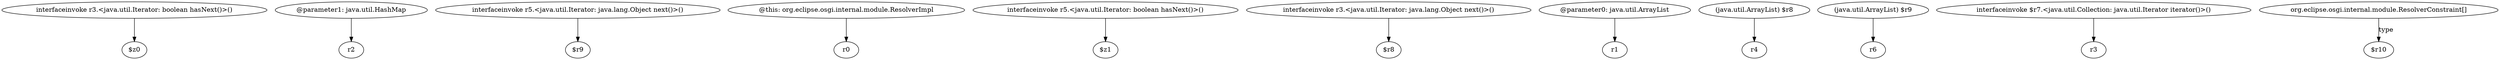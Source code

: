 digraph g {
0[label="interfaceinvoke r3.<java.util.Iterator: boolean hasNext()>()"]
1[label="$z0"]
0->1[label=""]
2[label="@parameter1: java.util.HashMap"]
3[label="r2"]
2->3[label=""]
4[label="interfaceinvoke r5.<java.util.Iterator: java.lang.Object next()>()"]
5[label="$r9"]
4->5[label=""]
6[label="@this: org.eclipse.osgi.internal.module.ResolverImpl"]
7[label="r0"]
6->7[label=""]
8[label="interfaceinvoke r5.<java.util.Iterator: boolean hasNext()>()"]
9[label="$z1"]
8->9[label=""]
10[label="interfaceinvoke r3.<java.util.Iterator: java.lang.Object next()>()"]
11[label="$r8"]
10->11[label=""]
12[label="@parameter0: java.util.ArrayList"]
13[label="r1"]
12->13[label=""]
14[label="(java.util.ArrayList) $r8"]
15[label="r4"]
14->15[label=""]
16[label="(java.util.ArrayList) $r9"]
17[label="r6"]
16->17[label=""]
18[label="interfaceinvoke $r7.<java.util.Collection: java.util.Iterator iterator()>()"]
19[label="r3"]
18->19[label=""]
20[label="org.eclipse.osgi.internal.module.ResolverConstraint[]"]
21[label="$r10"]
20->21[label="type"]
}
